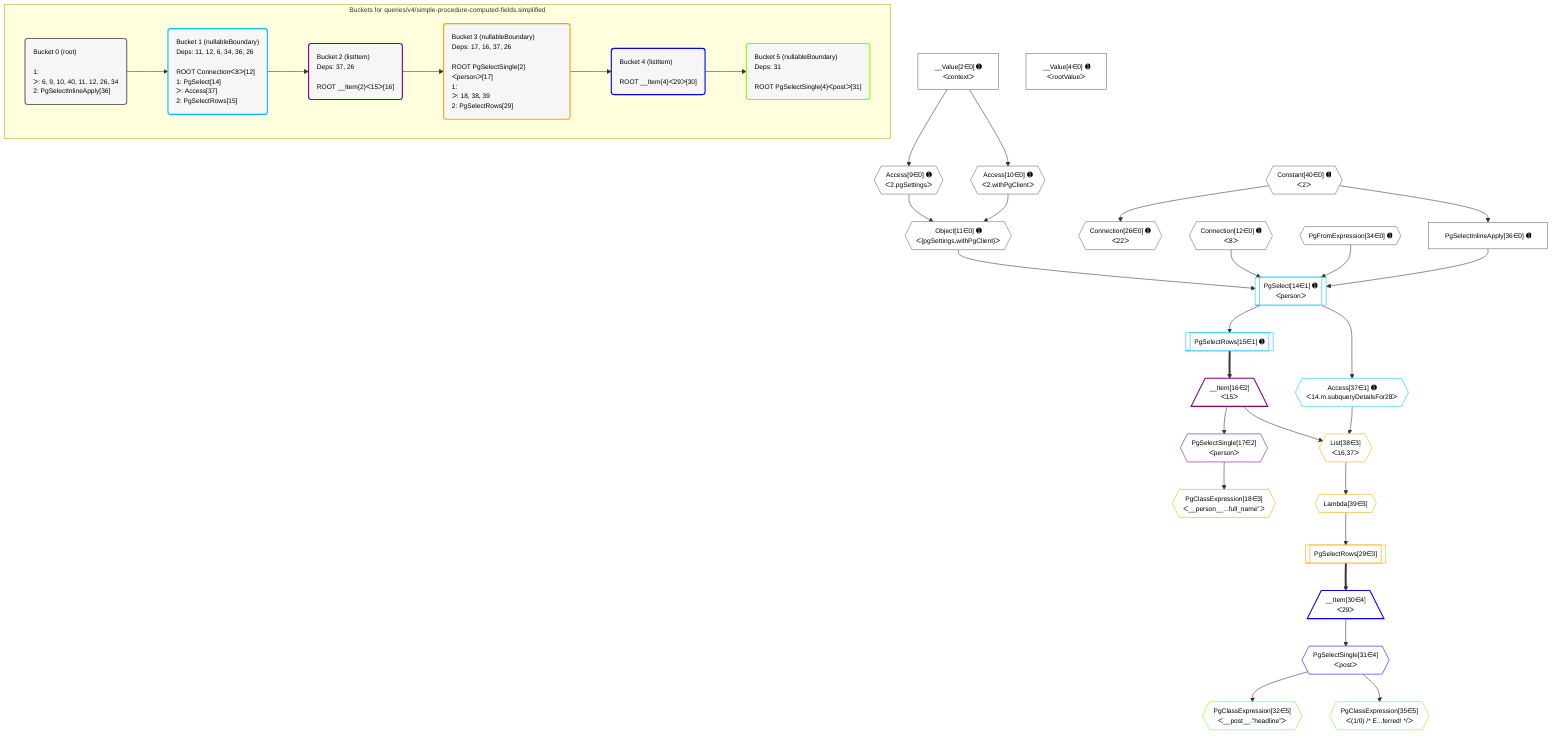 %%{init: {'themeVariables': { 'fontSize': '12px'}}}%%
graph TD
    classDef path fill:#eee,stroke:#000,color:#000
    classDef plan fill:#fff,stroke-width:1px,color:#000
    classDef itemplan fill:#fff,stroke-width:2px,color:#000
    classDef unbatchedplan fill:#dff,stroke-width:1px,color:#000
    classDef sideeffectplan fill:#fcc,stroke-width:2px,color:#000
    classDef bucket fill:#f6f6f6,color:#000,stroke-width:2px,text-align:left


    %% plan dependencies
    Connection12{{"Connection[12∈0] ➊<br />ᐸ8ᐳ"}}:::plan
    Connection26{{"Connection[26∈0] ➊<br />ᐸ22ᐳ"}}:::plan
    Constant40{{"Constant[40∈0] ➊<br />ᐸ2ᐳ"}}:::plan
    Constant40 --> Connection26
    PgSelectInlineApply36["PgSelectInlineApply[36∈0] ➊"]:::plan
    Constant40 --> PgSelectInlineApply36
    Object11{{"Object[11∈0] ➊<br />ᐸ{pgSettings,withPgClient}ᐳ"}}:::plan
    Access9{{"Access[9∈0] ➊<br />ᐸ2.pgSettingsᐳ"}}:::plan
    Access10{{"Access[10∈0] ➊<br />ᐸ2.withPgClientᐳ"}}:::plan
    Access9 & Access10 --> Object11
    __Value2["__Value[2∈0] ➊<br />ᐸcontextᐳ"]:::plan
    __Value2 --> Access9
    __Value2 --> Access10
    PgFromExpression34{{"PgFromExpression[34∈0] ➊"}}:::plan
    __Value4["__Value[4∈0] ➊<br />ᐸrootValueᐳ"]:::plan
    PgSelect14[["PgSelect[14∈1] ➊<br />ᐸpersonᐳ"]]:::plan
    Object11 & Connection12 & PgFromExpression34 & PgSelectInlineApply36 --> PgSelect14
    PgSelectRows15[["PgSelectRows[15∈1] ➊"]]:::plan
    PgSelect14 --> PgSelectRows15
    Access37{{"Access[37∈1] ➊<br />ᐸ14.m.subqueryDetailsFor28ᐳ"}}:::plan
    PgSelect14 --> Access37
    __Item16[/"__Item[16∈2]<br />ᐸ15ᐳ"\]:::itemplan
    PgSelectRows15 ==> __Item16
    PgSelectSingle17{{"PgSelectSingle[17∈2]<br />ᐸpersonᐳ"}}:::plan
    __Item16 --> PgSelectSingle17
    List38{{"List[38∈3]<br />ᐸ16,37ᐳ"}}:::plan
    __Item16 & Access37 --> List38
    PgClassExpression18{{"PgClassExpression[18∈3]<br />ᐸ__person__...full_name”ᐳ"}}:::plan
    PgSelectSingle17 --> PgClassExpression18
    PgSelectRows29[["PgSelectRows[29∈3]"]]:::plan
    Lambda39{{"Lambda[39∈3]"}}:::plan
    Lambda39 --> PgSelectRows29
    List38 --> Lambda39
    __Item30[/"__Item[30∈4]<br />ᐸ29ᐳ"\]:::itemplan
    PgSelectRows29 ==> __Item30
    PgSelectSingle31{{"PgSelectSingle[31∈4]<br />ᐸpostᐳ"}}:::plan
    __Item30 --> PgSelectSingle31
    PgClassExpression32{{"PgClassExpression[32∈5]<br />ᐸ__post__.”headline”ᐳ"}}:::plan
    PgSelectSingle31 --> PgClassExpression32
    PgClassExpression35{{"PgClassExpression[35∈5]<br />ᐸ(1/0) /* E...ferred! */ᐳ"}}:::plan
    PgSelectSingle31 --> PgClassExpression35

    %% define steps

    subgraph "Buckets for queries/v4/simple-procedure-computed-fields.simplified"
    Bucket0("Bucket 0 (root)<br /><br />1: <br />ᐳ: 6, 9, 10, 40, 11, 12, 26, 34<br />2: PgSelectInlineApply[36]"):::bucket
    classDef bucket0 stroke:#696969
    class Bucket0,__Value2,__Value4,Access9,Access10,Object11,Connection12,Connection26,PgFromExpression34,PgSelectInlineApply36,Constant40 bucket0
    Bucket1("Bucket 1 (nullableBoundary)<br />Deps: 11, 12, 6, 34, 36, 26<br /><br />ROOT Connectionᐸ8ᐳ[12]<br />1: PgSelect[14]<br />ᐳ: Access[37]<br />2: PgSelectRows[15]"):::bucket
    classDef bucket1 stroke:#00bfff
    class Bucket1,PgSelect14,PgSelectRows15,Access37 bucket1
    Bucket2("Bucket 2 (listItem)<br />Deps: 37, 26<br /><br />ROOT __Item{2}ᐸ15ᐳ[16]"):::bucket
    classDef bucket2 stroke:#7f007f
    class Bucket2,__Item16,PgSelectSingle17 bucket2
    Bucket3("Bucket 3 (nullableBoundary)<br />Deps: 17, 16, 37, 26<br /><br />ROOT PgSelectSingle{2}ᐸpersonᐳ[17]<br />1: <br />ᐳ: 18, 38, 39<br />2: PgSelectRows[29]"):::bucket
    classDef bucket3 stroke:#ffa500
    class Bucket3,PgClassExpression18,PgSelectRows29,List38,Lambda39 bucket3
    Bucket4("Bucket 4 (listItem)<br /><br />ROOT __Item{4}ᐸ29ᐳ[30]"):::bucket
    classDef bucket4 stroke:#0000ff
    class Bucket4,__Item30,PgSelectSingle31 bucket4
    Bucket5("Bucket 5 (nullableBoundary)<br />Deps: 31<br /><br />ROOT PgSelectSingle{4}ᐸpostᐳ[31]"):::bucket
    classDef bucket5 stroke:#7fff00
    class Bucket5,PgClassExpression32,PgClassExpression35 bucket5
    Bucket0 --> Bucket1
    Bucket1 --> Bucket2
    Bucket2 --> Bucket3
    Bucket3 --> Bucket4
    Bucket4 --> Bucket5
    end